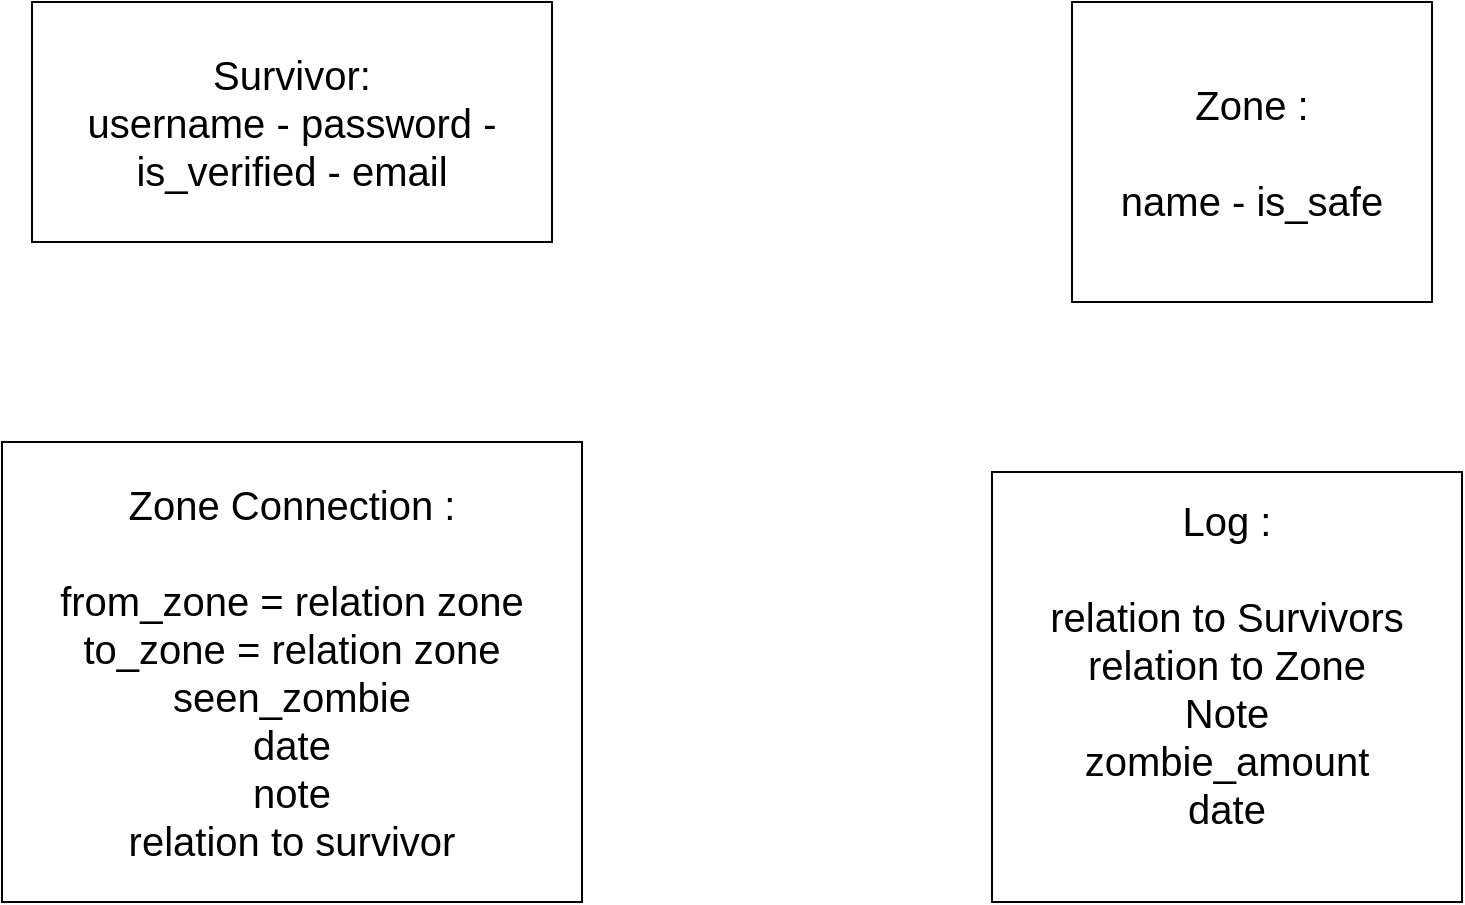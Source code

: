 <mxfile version="28.0.7">
  <diagram name="Page-1" id="virwSwZl7SlOP0qfOHNQ">
    <mxGraphModel dx="1426" dy="695" grid="1" gridSize="10" guides="1" tooltips="1" connect="1" arrows="1" fold="1" page="1" pageScale="1" pageWidth="850" pageHeight="1100" math="0" shadow="0">
      <root>
        <mxCell id="0" />
        <mxCell id="1" parent="0" />
        <mxCell id="yPyT-iFx4aSO2X5-KBG4-1" value="Survivor:&lt;br&gt;username - password - is_verified - email" style="rounded=0;whiteSpace=wrap;html=1;fontSize=20;" vertex="1" parent="1">
          <mxGeometry x="80" y="80" width="260" height="120" as="geometry" />
        </mxCell>
        <mxCell id="yPyT-iFx4aSO2X5-KBG4-2" value="Zone :&lt;br&gt;&lt;br&gt;name - is_safe" style="rounded=0;whiteSpace=wrap;html=1;fontSize=20;" vertex="1" parent="1">
          <mxGeometry x="600" y="80" width="180" height="150" as="geometry" />
        </mxCell>
        <mxCell id="yPyT-iFx4aSO2X5-KBG4-4" value="Zone Connection :&lt;br&gt;&lt;br&gt;from_zone = relation zone&lt;br&gt;to_zone = relation zone&lt;br&gt;seen_zombie&lt;br&gt;date&lt;br&gt;note&lt;br&gt;relation to survivor" style="rounded=0;whiteSpace=wrap;html=1;fontSize=20;" vertex="1" parent="1">
          <mxGeometry x="65" y="300" width="290" height="230" as="geometry" />
        </mxCell>
        <mxCell id="yPyT-iFx4aSO2X5-KBG4-5" value="Log :&lt;br&gt;&lt;br&gt;relation to Survivors&lt;br&gt;relation to Zone&lt;br&gt;Note&lt;br&gt;zombie_amount&lt;br&gt;date&lt;div&gt;&lt;br/&gt;&lt;/div&gt;" style="rounded=0;whiteSpace=wrap;html=1;fontSize=20;" vertex="1" parent="1">
          <mxGeometry x="560" y="315" width="235" height="215" as="geometry" />
        </mxCell>
      </root>
    </mxGraphModel>
  </diagram>
</mxfile>
